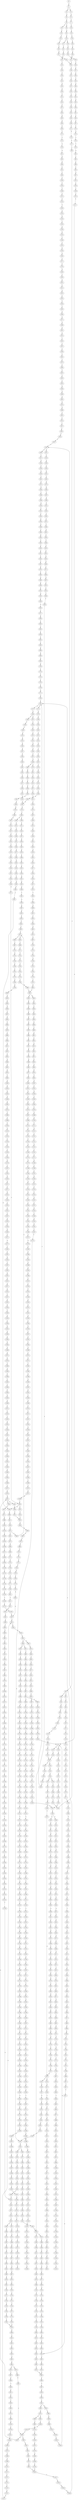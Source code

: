 strict digraph  {
	S0 -> S1 [ label = T ];
	S1 -> S2 [ label = G ];
	S1 -> S3 [ label = A ];
	S2 -> S4 [ label = A ];
	S3 -> S5 [ label = A ];
	S4 -> S6 [ label = A ];
	S5 -> S7 [ label = A ];
	S6 -> S8 [ label = G ];
	S6 -> S9 [ label = C ];
	S7 -> S10 [ label = C ];
	S8 -> S11 [ label = A ];
	S9 -> S12 [ label = C ];
	S10 -> S13 [ label = C ];
	S11 -> S14 [ label = G ];
	S12 -> S15 [ label = T ];
	S13 -> S16 [ label = T ];
	S14 -> S17 [ label = T ];
	S14 -> S18 [ label = G ];
	S15 -> S19 [ label = C ];
	S16 -> S20 [ label = C ];
	S17 -> S21 [ label = C ];
	S18 -> S22 [ label = C ];
	S19 -> S23 [ label = C ];
	S20 -> S24 [ label = C ];
	S21 -> S25 [ label = T ];
	S22 -> S26 [ label = A ];
	S23 -> S27 [ label = A ];
	S24 -> S28 [ label = A ];
	S25 -> S29 [ label = C ];
	S26 -> S30 [ label = G ];
	S27 -> S31 [ label = G ];
	S28 -> S32 [ label = G ];
	S29 -> S33 [ label = T ];
	S30 -> S34 [ label = T ];
	S31 -> S35 [ label = T ];
	S32 -> S35 [ label = T ];
	S33 -> S36 [ label = C ];
	S34 -> S37 [ label = C ];
	S35 -> S38 [ label = C ];
	S36 -> S39 [ label = T ];
	S37 -> S40 [ label = C ];
	S38 -> S41 [ label = G ];
	S39 -> S42 [ label = C ];
	S40 -> S43 [ label = T ];
	S41 -> S44 [ label = T ];
	S42 -> S45 [ label = G ];
	S43 -> S46 [ label = G ];
	S44 -> S47 [ label = G ];
	S45 -> S48 [ label = G ];
	S46 -> S49 [ label = C ];
	S47 -> S50 [ label = C ];
	S48 -> S51 [ label = T ];
	S49 -> S52 [ label = G ];
	S50 -> S53 [ label = C ];
	S51 -> S54 [ label = C ];
	S52 -> S55 [ label = G ];
	S53 -> S56 [ label = A ];
	S54 -> S57 [ label = T ];
	S55 -> S58 [ label = C ];
	S56 -> S59 [ label = C ];
	S57 -> S60 [ label = C ];
	S58 -> S61 [ label = C ];
	S59 -> S62 [ label = G ];
	S60 -> S63 [ label = G ];
	S61 -> S64 [ label = T ];
	S62 -> S65 [ label = A ];
	S63 -> S66 [ label = G ];
	S64 -> S67 [ label = G ];
	S65 -> S68 [ label = G ];
	S66 -> S69 [ label = T ];
	S67 -> S70 [ label = T ];
	S68 -> S71 [ label = T ];
	S69 -> S72 [ label = T ];
	S70 -> S73 [ label = G ];
	S71 -> S74 [ label = G ];
	S72 -> S75 [ label = C ];
	S73 -> S76 [ label = C ];
	S74 -> S77 [ label = T ];
	S75 -> S78 [ label = A ];
	S76 -> S79 [ label = T ];
	S77 -> S80 [ label = C ];
	S78 -> S81 [ label = A ];
	S79 -> S82 [ label = A ];
	S80 -> S83 [ label = T ];
	S81 -> S84 [ label = G ];
	S82 -> S85 [ label = C ];
	S83 -> S86 [ label = T ];
	S83 -> S87 [ label = C ];
	S84 -> S88 [ label = A ];
	S85 -> S89 [ label = C ];
	S86 -> S90 [ label = C ];
	S87 -> S91 [ label = C ];
	S88 -> S92 [ label = C ];
	S89 -> S93 [ label = T ];
	S90 -> S94 [ label = G ];
	S91 -> S95 [ label = G ];
	S92 -> S96 [ label = C ];
	S93 -> S97 [ label = G ];
	S94 -> S98 [ label = G ];
	S95 -> S99 [ label = T ];
	S96 -> S100 [ label = T ];
	S97 -> S101 [ label = T ];
	S98 -> S102 [ label = T ];
	S99 -> S103 [ label = T ];
	S100 -> S104 [ label = T ];
	S101 -> S105 [ label = C ];
	S102 -> S106 [ label = C ];
	S103 -> S107 [ label = C ];
	S104 -> S108 [ label = T ];
	S105 -> S109 [ label = C ];
	S106 -> S110 [ label = C ];
	S107 -> S111 [ label = C ];
	S108 -> S112 [ label = T ];
	S109 -> S113 [ label = T ];
	S110 -> S114 [ label = T ];
	S111 -> S115 [ label = T ];
	S112 -> S116 [ label = T ];
	S113 -> S117 [ label = T ];
	S114 -> S118 [ label = T ];
	S115 -> S119 [ label = T ];
	S116 -> S120 [ label = G ];
	S117 -> S121 [ label = G ];
	S118 -> S122 [ label = G ];
	S119 -> S123 [ label = A ];
	S120 -> S124 [ label = A ];
	S121 -> S125 [ label = A ];
	S121 -> S126 [ label = T ];
	S122 -> S127 [ label = A ];
	S123 -> S128 [ label = A ];
	S124 -> S129 [ label = A ];
	S125 -> S130 [ label = A ];
	S126 -> S131 [ label = A ];
	S127 -> S132 [ label = A ];
	S128 -> S133 [ label = A ];
	S129 -> S134 [ label = C ];
	S130 -> S135 [ label = C ];
	S131 -> S136 [ label = G ];
	S132 -> S135 [ label = C ];
	S133 -> S137 [ label = C ];
	S134 -> S138 [ label = A ];
	S135 -> S139 [ label = T ];
	S135 -> S140 [ label = A ];
	S136 -> S141 [ label = G ];
	S137 -> S142 [ label = A ];
	S138 -> S143 [ label = G ];
	S139 -> S144 [ label = T ];
	S140 -> S145 [ label = G ];
	S141 -> S146 [ label = A ];
	S142 -> S147 [ label = G ];
	S143 -> S148 [ label = T ];
	S144 -> S149 [ label = C ];
	S145 -> S150 [ label = G ];
	S146 -> S151 [ label = G ];
	S147 -> S152 [ label = G ];
	S148 -> S153 [ label = T ];
	S149 -> S154 [ label = A ];
	S150 -> S155 [ label = G ];
	S150 -> S156 [ label = T ];
	S151 -> S157 [ label = A ];
	S152 -> S158 [ label = T ];
	S153 -> S159 [ label = G ];
	S154 -> S160 [ label = A ];
	S155 -> S161 [ label = T ];
	S156 -> S162 [ label = C ];
	S157 -> S163 [ label = G ];
	S158 -> S164 [ label = C ];
	S159 -> S165 [ label = A ];
	S160 -> S166 [ label = C ];
	S161 -> S167 [ label = C ];
	S162 -> S168 [ label = C ];
	S163 -> S169 [ label = G ];
	S164 -> S170 [ label = T ];
	S165 -> S171 [ label = C ];
	S166 -> S172 [ label = C ];
	S166 -> S173 [ label = T ];
	S167 -> S174 [ label = C ];
	S168 -> S175 [ label = C ];
	S169 -> S176 [ label = T ];
	S170 -> S177 [ label = C ];
	S171 -> S178 [ label = T ];
	S172 -> S179 [ label = G ];
	S173 -> S180 [ label = G ];
	S174 -> S181 [ label = G ];
	S175 -> S182 [ label = T ];
	S176 -> S183 [ label = C ];
	S177 -> S184 [ label = T ];
	S178 -> S185 [ label = G ];
	S179 -> S186 [ label = G ];
	S180 -> S187 [ label = G ];
	S180 -> S188 [ label = C ];
	S181 -> S189 [ label = C ];
	S182 -> S190 [ label = T ];
	S183 -> S191 [ label = C ];
	S184 -> S192 [ label = C ];
	S185 -> S193 [ label = T ];
	S186 -> S194 [ label = C ];
	S187 -> S195 [ label = C ];
	S188 -> S196 [ label = C ];
	S189 -> S197 [ label = C ];
	S190 -> S198 [ label = C ];
	S191 -> S199 [ label = C ];
	S192 -> S200 [ label = C ];
	S193 -> S201 [ label = A ];
	S194 -> S202 [ label = C ];
	S195 -> S203 [ label = C ];
	S196 -> S204 [ label = C ];
	S197 -> S205 [ label = G ];
	S198 -> S206 [ label = T ];
	S198 -> S207 [ label = G ];
	S199 -> S208 [ label = A ];
	S199 -> S209 [ label = G ];
	S200 -> S210 [ label = G ];
	S201 -> S211 [ label = C ];
	S202 -> S212 [ label = C ];
	S203 -> S213 [ label = C ];
	S204 -> S214 [ label = T ];
	S205 -> S215 [ label = C ];
	S205 -> S216 [ label = G ];
	S206 -> S217 [ label = C ];
	S207 -> S218 [ label = C ];
	S208 -> S219 [ label = G ];
	S209 -> S220 [ label = G ];
	S210 -> S221 [ label = T ];
	S211 -> S222 [ label = A ];
	S212 -> S223 [ label = A ];
	S213 -> S224 [ label = A ];
	S214 -> S225 [ label = A ];
	S215 -> S226 [ label = A ];
	S216 -> S227 [ label = A ];
	S217 -> S228 [ label = G ];
	S218 -> S229 [ label = A ];
	S219 -> S230 [ label = A ];
	S220 -> S231 [ label = A ];
	S221 -> S232 [ label = A ];
	S222 -> S233 [ label = C ];
	S223 -> S234 [ label = G ];
	S224 -> S235 [ label = G ];
	S225 -> S236 [ label = G ];
	S226 -> S237 [ label = C ];
	S227 -> S238 [ label = A ];
	S228 -> S239 [ label = T ];
	S229 -> S240 [ label = C ];
	S230 -> S241 [ label = G ];
	S231 -> S242 [ label = G ];
	S232 -> S243 [ label = C ];
	S233 -> S244 [ label = T ];
	S234 -> S245 [ label = T ];
	S235 -> S246 [ label = G ];
	S236 -> S247 [ label = G ];
	S237 -> S248 [ label = G ];
	S238 -> S249 [ label = C ];
	S239 -> S250 [ label = A ];
	S240 -> S251 [ label = G ];
	S241 -> S252 [ label = C ];
	S242 -> S253 [ label = G ];
	S243 -> S254 [ label = A ];
	S244 -> S255 [ label = T ];
	S245 -> S256 [ label = T ];
	S246 -> S257 [ label = T ];
	S247 -> S258 [ label = T ];
	S248 -> S259 [ label = C ];
	S249 -> S260 [ label = T ];
	S250 -> S261 [ label = C ];
	S251 -> S262 [ label = T ];
	S252 -> S263 [ label = C ];
	S253 -> S264 [ label = C ];
	S254 -> S265 [ label = T ];
	S255 -> S266 [ label = G ];
	S256 -> S267 [ label = G ];
	S257 -> S268 [ label = G ];
	S258 -> S269 [ label = G ];
	S259 -> S270 [ label = G ];
	S260 -> S271 [ label = G ];
	S261 -> S272 [ label = G ];
	S262 -> S273 [ label = G ];
	S263 -> S274 [ label = A ];
	S264 -> S275 [ label = G ];
	S265 -> S276 [ label = G ];
	S266 -> S277 [ label = G ];
	S267 -> S278 [ label = T ];
	S268 -> S279 [ label = C ];
	S268 -> S280 [ label = G ];
	S269 -> S281 [ label = T ];
	S270 -> S282 [ label = C ];
	S271 -> S283 [ label = C ];
	S272 -> S284 [ label = G ];
	S273 -> S285 [ label = G ];
	S274 -> S286 [ label = C ];
	S275 -> S287 [ label = T ];
	S276 -> S288 [ label = G ];
	S277 -> S289 [ label = A ];
	S278 -> S290 [ label = G ];
	S279 -> S291 [ label = G ];
	S280 -> S292 [ label = G ];
	S281 -> S293 [ label = G ];
	S282 -> S294 [ label = A ];
	S283 -> S295 [ label = A ];
	S284 -> S296 [ label = C ];
	S285 -> S297 [ label = C ];
	S286 -> S298 [ label = G ];
	S287 -> S299 [ label = G ];
	S288 -> S300 [ label = C ];
	S289 -> S301 [ label = G ];
	S290 -> S302 [ label = C ];
	S291 -> S303 [ label = C ];
	S292 -> S304 [ label = C ];
	S293 -> S305 [ label = C ];
	S294 -> S306 [ label = G ];
	S295 -> S307 [ label = A ];
	S296 -> S308 [ label = T ];
	S297 -> S309 [ label = G ];
	S298 -> S310 [ label = G ];
	S299 -> S311 [ label = G ];
	S300 -> S312 [ label = G ];
	S301 -> S313 [ label = A ];
	S302 -> S314 [ label = G ];
	S303 -> S315 [ label = G ];
	S304 -> S316 [ label = T ];
	S305 -> S317 [ label = G ];
	S306 -> S318 [ label = C ];
	S307 -> S319 [ label = C ];
	S308 -> S320 [ label = A ];
	S309 -> S321 [ label = T ];
	S310 -> S322 [ label = T ];
	S311 -> S323 [ label = T ];
	S312 -> S324 [ label = C ];
	S313 -> S325 [ label = C ];
	S314 -> S326 [ label = T ];
	S315 -> S327 [ label = T ];
	S316 -> S328 [ label = T ];
	S317 -> S329 [ label = T ];
	S318 -> S330 [ label = C ];
	S319 -> S331 [ label = C ];
	S320 -> S332 [ label = C ];
	S321 -> S333 [ label = C ];
	S322 -> S334 [ label = T ];
	S323 -> S335 [ label = A ];
	S324 -> S336 [ label = C ];
	S325 -> S337 [ label = C ];
	S326 -> S338 [ label = C ];
	S327 -> S339 [ label = C ];
	S328 -> S340 [ label = C ];
	S329 -> S341 [ label = C ];
	S330 -> S342 [ label = G ];
	S331 -> S343 [ label = A ];
	S332 -> S344 [ label = T ];
	S333 -> S345 [ label = C ];
	S334 -> S346 [ label = A ];
	S335 -> S347 [ label = T ];
	S336 -> S348 [ label = C ];
	S337 -> S349 [ label = C ];
	S338 -> S350 [ label = G ];
	S339 -> S351 [ label = G ];
	S340 -> S352 [ label = G ];
	S341 -> S353 [ label = G ];
	S342 -> S354 [ label = G ];
	S343 -> S355 [ label = G ];
	S344 -> S356 [ label = G ];
	S345 -> S357 [ label = C ];
	S346 -> S358 [ label = C ];
	S347 -> S359 [ label = G ];
	S348 -> S360 [ label = C ];
	S349 -> S361 [ label = C ];
	S350 -> S362 [ label = A ];
	S351 -> S363 [ label = T ];
	S352 -> S364 [ label = A ];
	S353 -> S362 [ label = A ];
	S354 -> S365 [ label = C ];
	S354 -> S366 [ label = T ];
	S355 -> S367 [ label = A ];
	S356 -> S368 [ label = G ];
	S357 -> S369 [ label = C ];
	S358 -> S370 [ label = T ];
	S359 -> S371 [ label = A ];
	S360 -> S372 [ label = C ];
	S361 -> S373 [ label = C ];
	S362 -> S374 [ label = A ];
	S363 -> S375 [ label = G ];
	S364 -> S376 [ label = A ];
	S365 -> S377 [ label = A ];
	S366 -> S378 [ label = G ];
	S367 -> S379 [ label = A ];
	S368 -> S380 [ label = T ];
	S369 -> S381 [ label = A ];
	S370 -> S382 [ label = G ];
	S371 -> S383 [ label = G ];
	S372 -> S384 [ label = A ];
	S373 -> S385 [ label = C ];
	S374 -> S386 [ label = C ];
	S375 -> S387 [ label = C ];
	S376 -> S388 [ label = C ];
	S377 -> S389 [ label = C ];
	S378 -> S390 [ label = G ];
	S379 -> S391 [ label = C ];
	S380 -> S392 [ label = G ];
	S381 -> S393 [ label = C ];
	S382 -> S394 [ label = C ];
	S383 -> S395 [ label = C ];
	S384 -> S396 [ label = C ];
	S385 -> S397 [ label = T ];
	S386 -> S398 [ label = C ];
	S386 -> S399 [ label = A ];
	S387 -> S400 [ label = A ];
	S388 -> S401 [ label = A ];
	S389 -> S402 [ label = T ];
	S390 -> S403 [ label = A ];
	S391 -> S404 [ label = A ];
	S392 -> S405 [ label = C ];
	S393 -> S406 [ label = T ];
	S394 -> S407 [ label = A ];
	S395 -> S408 [ label = G ];
	S396 -> S409 [ label = T ];
	S397 -> S410 [ label = T ];
	S398 -> S411 [ label = T ];
	S399 -> S412 [ label = C ];
	S400 -> S413 [ label = T ];
	S401 -> S414 [ label = C ];
	S402 -> S415 [ label = T ];
	S403 -> S416 [ label = A ];
	S404 -> S417 [ label = G ];
	S405 -> S418 [ label = T ];
	S406 -> S419 [ label = T ];
	S407 -> S420 [ label = G ];
	S408 -> S421 [ label = G ];
	S409 -> S422 [ label = T ];
	S410 -> S423 [ label = C ];
	S411 -> S424 [ label = T ];
	S412 -> S425 [ label = C ];
	S413 -> S426 [ label = C ];
	S414 -> S427 [ label = G ];
	S415 -> S428 [ label = C ];
	S416 -> S429 [ label = G ];
	S417 -> S430 [ label = C ];
	S418 -> S431 [ label = A ];
	S419 -> S432 [ label = G ];
	S420 -> S433 [ label = A ];
	S421 -> S434 [ label = T ];
	S422 -> S435 [ label = T ];
	S423 -> S436 [ label = A ];
	S424 -> S437 [ label = C ];
	S425 -> S438 [ label = C ];
	S426 -> S439 [ label = C ];
	S427 -> S440 [ label = C ];
	S428 -> S441 [ label = A ];
	S429 -> S442 [ label = A ];
	S430 -> S443 [ label = C ];
	S431 -> S444 [ label = C ];
	S432 -> S445 [ label = A ];
	S433 -> S446 [ label = C ];
	S434 -> S447 [ label = C ];
	S435 -> S448 [ label = A ];
	S436 -> S449 [ label = G ];
	S437 -> S450 [ label = G ];
	S438 -> S451 [ label = G ];
	S439 -> S452 [ label = G ];
	S440 -> S453 [ label = G ];
	S441 -> S454 [ label = G ];
	S442 -> S455 [ label = A ];
	S443 -> S456 [ label = G ];
	S444 -> S457 [ label = T ];
	S445 -> S458 [ label = G ];
	S446 -> S459 [ label = G ];
	S447 -> S460 [ label = G ];
	S448 -> S461 [ label = G ];
	S449 -> S462 [ label = A ];
	S450 -> S463 [ label = T ];
	S451 -> S464 [ label = T ];
	S452 -> S465 [ label = C ];
	S453 -> S466 [ label = C ];
	S454 -> S467 [ label = C ];
	S455 -> S468 [ label = C ];
	S456 -> S469 [ label = T ];
	S457 -> S470 [ label = G ];
	S458 -> S471 [ label = C ];
	S459 -> S472 [ label = G ];
	S460 -> S473 [ label = C ];
	S461 -> S474 [ label = C ];
	S462 -> S475 [ label = G ];
	S463 -> S476 [ label = A ];
	S464 -> S477 [ label = A ];
	S465 -> S478 [ label = A ];
	S466 -> S479 [ label = A ];
	S467 -> S480 [ label = C ];
	S468 -> S481 [ label = G ];
	S469 -> S482 [ label = C ];
	S470 -> S483 [ label = T ];
	S471 -> S484 [ label = C ];
	S472 -> S485 [ label = A ];
	S473 -> S486 [ label = A ];
	S474 -> S487 [ label = C ];
	S475 -> S488 [ label = G ];
	S476 -> S489 [ label = C ];
	S477 -> S490 [ label = C ];
	S478 -> S491 [ label = C ];
	S479 -> S492 [ label = C ];
	S480 -> S493 [ label = G ];
	S481 -> S494 [ label = G ];
	S482 -> S495 [ label = C ];
	S483 -> S496 [ label = A ];
	S484 -> S497 [ label = G ];
	S485 -> S498 [ label = C ];
	S486 -> S499 [ label = C ];
	S487 -> S500 [ label = G ];
	S488 -> S501 [ label = T ];
	S489 -> S502 [ label = T ];
	S490 -> S503 [ label = G ];
	S491 -> S504 [ label = G ];
	S492 -> S505 [ label = G ];
	S493 -> S506 [ label = C ];
	S494 -> S507 [ label = C ];
	S495 -> S508 [ label = T ];
	S496 -> S509 [ label = A ];
	S497 -> S510 [ label = C ];
	S498 -> S511 [ label = A ];
	S499 -> S512 [ label = G ];
	S500 -> S513 [ label = T ];
	S501 -> S514 [ label = C ];
	S502 -> S515 [ label = T ];
	S503 -> S516 [ label = T ];
	S504 -> S517 [ label = T ];
	S505 -> S518 [ label = T ];
	S506 -> S519 [ label = C ];
	S507 -> S520 [ label = A ];
	S508 -> S521 [ label = C ];
	S509 -> S522 [ label = C ];
	S510 -> S523 [ label = C ];
	S511 -> S524 [ label = C ];
	S512 -> S525 [ label = C ];
	S513 -> S526 [ label = C ];
	S514 -> S527 [ label = C ];
	S515 -> S528 [ label = C ];
	S516 -> S529 [ label = C ];
	S517 -> S530 [ label = C ];
	S518 -> S531 [ label = C ];
	S519 -> S532 [ label = C ];
	S520 -> S533 [ label = C ];
	S521 -> S534 [ label = T ];
	S522 -> S535 [ label = A ];
	S523 -> S536 [ label = C ];
	S524 -> S537 [ label = A ];
	S525 -> S538 [ label = G ];
	S526 -> S539 [ label = C ];
	S527 -> S540 [ label = C ];
	S528 -> S541 [ label = A ];
	S529 -> S542 [ label = C ];
	S530 -> S543 [ label = G ];
	S531 -> S544 [ label = C ];
	S532 -> S545 [ label = C ];
	S533 -> S546 [ label = C ];
	S533 -> S547 [ label = T ];
	S534 -> S548 [ label = G ];
	S535 -> S549 [ label = C ];
	S536 -> S550 [ label = C ];
	S537 -> S551 [ label = C ];
	S538 -> S552 [ label = C ];
	S539 -> S553 [ label = C ];
	S540 -> S554 [ label = T ];
	S541 -> S555 [ label = A ];
	S542 -> S556 [ label = A ];
	S543 -> S557 [ label = A ];
	S544 -> S558 [ label = A ];
	S545 -> S559 [ label = T ];
	S546 -> S560 [ label = G ];
	S547 -> S561 [ label = G ];
	S548 -> S562 [ label = T ];
	S549 -> S563 [ label = A ];
	S550 -> S559 [ label = T ];
	S551 -> S564 [ label = C ];
	S552 -> S565 [ label = G ];
	S553 -> S566 [ label = A ];
	S554 -> S567 [ label = T ];
	S555 -> S568 [ label = G ];
	S556 -> S569 [ label = G ];
	S557 -> S570 [ label = G ];
	S558 -> S571 [ label = G ];
	S559 -> S572 [ label = T ];
	S559 -> S573 [ label = C ];
	S560 -> S574 [ label = G ];
	S561 -> S575 [ label = G ];
	S562 -> S576 [ label = C ];
	S563 -> S577 [ label = C ];
	S564 -> S578 [ label = T ];
	S565 -> S579 [ label = G ];
	S566 -> S580 [ label = C ];
	S567 -> S198 [ label = C ];
	S568 -> S581 [ label = C ];
	S569 -> S582 [ label = C ];
	S570 -> S583 [ label = C ];
	S571 -> S584 [ label = C ];
	S572 -> S585 [ label = C ];
	S573 -> S586 [ label = C ];
	S574 -> S587 [ label = G ];
	S575 -> S588 [ label = G ];
	S576 -> S589 [ label = G ];
	S577 -> S590 [ label = G ];
	S578 -> S591 [ label = C ];
	S579 -> S592 [ label = C ];
	S580 -> S593 [ label = C ];
	S581 -> S594 [ label = G ];
	S582 -> S595 [ label = G ];
	S583 -> S596 [ label = G ];
	S584 -> S597 [ label = T ];
	S584 -> S595 [ label = G ];
	S585 -> S598 [ label = A ];
	S586 -> S599 [ label = A ];
	S587 -> S600 [ label = A ];
	S588 -> S601 [ label = A ];
	S589 -> S602 [ label = T ];
	S590 -> S603 [ label = C ];
	S591 -> S604 [ label = T ];
	S592 -> S605 [ label = T ];
	S593 -> S606 [ label = A ];
	S594 -> S607 [ label = A ];
	S595 -> S608 [ label = A ];
	S596 -> S609 [ label = A ];
	S597 -> S610 [ label = T ];
	S598 -> S611 [ label = C ];
	S599 -> S612 [ label = C ];
	S600 -> S613 [ label = A ];
	S601 -> S614 [ label = A ];
	S602 -> S615 [ label = G ];
	S603 -> S616 [ label = T ];
	S604 -> S617 [ label = A ];
	S605 -> S618 [ label = G ];
	S606 -> S619 [ label = C ];
	S607 -> S620 [ label = G ];
	S608 -> S621 [ label = G ];
	S609 -> S622 [ label = G ];
	S610 -> S623 [ label = C ];
	S611 -> S624 [ label = G ];
	S612 -> S625 [ label = C ];
	S613 -> S626 [ label = T ];
	S614 -> S627 [ label = C ];
	S615 -> S628 [ label = G ];
	S616 -> S629 [ label = C ];
	S617 -> S630 [ label = G ];
	S618 -> S631 [ label = G ];
	S619 -> S632 [ label = C ];
	S620 -> S633 [ label = T ];
	S621 -> S634 [ label = T ];
	S622 -> S635 [ label = T ];
	S623 -> S636 [ label = A ];
	S624 -> S637 [ label = C ];
	S625 -> S638 [ label = C ];
	S626 -> S639 [ label = T ];
	S627 -> S640 [ label = T ];
	S628 -> S641 [ label = T ];
	S629 -> S642 [ label = C ];
	S630 -> S643 [ label = A ];
	S631 -> S644 [ label = A ];
	S632 -> S645 [ label = G ];
	S633 -> S646 [ label = C ];
	S634 -> S647 [ label = C ];
	S635 -> S648 [ label = C ];
	S636 -> S649 [ label = C ];
	S637 -> S650 [ label = T ];
	S638 -> S651 [ label = G ];
	S639 -> S652 [ label = G ];
	S640 -> S653 [ label = G ];
	S641 -> S654 [ label = A ];
	S642 -> S655 [ label = T ];
	S643 -> S656 [ label = A ];
	S644 -> S657 [ label = A ];
	S645 -> S658 [ label = A ];
	S646 -> S659 [ label = C ];
	S647 -> S660 [ label = C ];
	S647 -> S661 [ label = T ];
	S648 -> S662 [ label = G ];
	S649 -> S663 [ label = G ];
	S650 -> S664 [ label = C ];
	S651 -> S665 [ label = C ];
	S652 -> S666 [ label = A ];
	S653 -> S667 [ label = G ];
	S655 -> S668 [ label = A ];
	S656 -> S669 [ label = C ];
	S657 -> S670 [ label = T ];
	S658 -> S671 [ label = T ];
	S659 -> S672 [ label = C ];
	S660 -> S672 [ label = C ];
	S661 -> S673 [ label = C ];
	S662 -> S674 [ label = A ];
	S663 -> S675 [ label = C ];
	S664 -> S676 [ label = C ];
	S665 -> S677 [ label = C ];
	S666 -> S678 [ label = A ];
	S667 -> S679 [ label = A ];
	S668 -> S680 [ label = G ];
	S669 -> S681 [ label = G ];
	S670 -> S682 [ label = G ];
	S671 -> S683 [ label = C ];
	S672 -> S684 [ label = T ];
	S672 -> S685 [ label = G ];
	S673 -> S686 [ label = G ];
	S674 -> S687 [ label = A ];
	S675 -> S688 [ label = C ];
	S676 -> S689 [ label = G ];
	S677 -> S690 [ label = G ];
	S678 -> S691 [ label = C ];
	S679 -> S692 [ label = C ];
	S680 -> S693 [ label = A ];
	S681 -> S694 [ label = A ];
	S682 -> S695 [ label = G ];
	S683 -> S696 [ label = G ];
	S684 -> S697 [ label = C ];
	S685 -> S698 [ label = C ];
	S686 -> S699 [ label = T ];
	S687 -> S700 [ label = C ];
	S688 -> S701 [ label = C ];
	S689 -> S702 [ label = G ];
	S690 -> S703 [ label = G ];
	S691 -> S704 [ label = C ];
	S692 -> S705 [ label = C ];
	S693 -> S706 [ label = A ];
	S694 -> S707 [ label = G ];
	S695 -> S708 [ label = G ];
	S696 -> S709 [ label = G ];
	S697 -> S710 [ label = C ];
	S698 -> S711 [ label = C ];
	S699 -> S712 [ label = C ];
	S700 -> S713 [ label = C ];
	S701 -> S714 [ label = T ];
	S702 -> S715 [ label = T ];
	S703 -> S716 [ label = T ];
	S704 -> S717 [ label = C ];
	S705 -> S718 [ label = C ];
	S706 -> S719 [ label = C ];
	S707 -> S720 [ label = G ];
	S708 -> S721 [ label = G ];
	S709 -> S722 [ label = T ];
	S710 -> S723 [ label = G ];
	S711 -> S724 [ label = T ];
	S712 -> S725 [ label = T ];
	S713 -> S726 [ label = T ];
	S714 -> S727 [ label = T ];
	S715 -> S728 [ label = T ];
	S716 -> S729 [ label = C ];
	S717 -> S730 [ label = G ];
	S718 -> S731 [ label = G ];
	S719 -> S732 [ label = T ];
	S720 -> S733 [ label = T ];
	S721 -> S734 [ label = T ];
	S722 -> S735 [ label = T ];
	S723 -> S736 [ label = G ];
	S724 -> S737 [ label = G ];
	S725 -> S738 [ label = G ];
	S726 -> S739 [ label = G ];
	S727 -> S740 [ label = C ];
	S728 -> S741 [ label = G ];
	S729 -> S742 [ label = C ];
	S730 -> S743 [ label = T ];
	S731 -> S744 [ label = T ];
	S732 -> S745 [ label = T ];
	S733 -> S746 [ label = G ];
	S734 -> S747 [ label = C ];
	S735 -> S748 [ label = C ];
	S736 -> S749 [ label = T ];
	S737 -> S750 [ label = T ];
	S738 -> S751 [ label = T ];
	S739 -> S752 [ label = T ];
	S740 -> S753 [ label = A ];
	S741 -> S754 [ label = C ];
	S742 -> S755 [ label = C ];
	S743 -> S756 [ label = C ];
	S744 -> S757 [ label = C ];
	S745 -> S758 [ label = C ];
	S746 -> S759 [ label = T ];
	S747 -> S760 [ label = C ];
	S748 -> S761 [ label = C ];
	S749 -> S762 [ label = C ];
	S750 -> S763 [ label = C ];
	S751 -> S764 [ label = T ];
	S752 -> S765 [ label = C ];
	S753 -> S766 [ label = T ];
	S754 -> S767 [ label = A ];
	S755 -> S768 [ label = A ];
	S756 -> S769 [ label = T ];
	S757 -> S770 [ label = T ];
	S758 -> S771 [ label = A ];
	S759 -> S772 [ label = C ];
	S760 -> S773 [ label = G ];
	S761 -> S774 [ label = A ];
	S762 -> S775 [ label = T ];
	S763 -> S776 [ label = G ];
	S764 -> S777 [ label = C ];
	S765 -> S778 [ label = G ];
	S766 -> S779 [ label = C ];
	S767 -> S780 [ label = C ];
	S768 -> S781 [ label = G ];
	S769 -> S782 [ label = C ];
	S770 -> S783 [ label = C ];
	S771 -> S784 [ label = A ];
	S772 -> S785 [ label = C ];
	S773 -> S786 [ label = C ];
	S774 -> S787 [ label = G ];
	S775 -> S788 [ label = G ];
	S776 -> S789 [ label = C ];
	S777 -> S790 [ label = C ];
	S778 -> S791 [ label = C ];
	S779 -> S792 [ label = C ];
	S780 -> S793 [ label = T ];
	S781 -> S794 [ label = T ];
	S782 -> S795 [ label = G ];
	S783 -> S795 [ label = G ];
	S784 -> S166 [ label = C ];
	S785 -> S796 [ label = C ];
	S786 -> S797 [ label = C ];
	S787 -> S798 [ label = T ];
	S788 -> S799 [ label = G ];
	S789 -> S800 [ label = G ];
	S790 -> S801 [ label = G ];
	S791 -> S802 [ label = G ];
	S792 -> S803 [ label = A ];
	S793 -> S804 [ label = G ];
	S794 -> S805 [ label = G ];
	S795 -> S806 [ label = G ];
	S796 -> S807 [ label = T ];
	S797 -> S205 [ label = G ];
	S798 -> S808 [ label = G ];
	S799 -> S809 [ label = A ];
	S800 -> S810 [ label = C ];
	S801 -> S811 [ label = T ];
	S802 -> S810 [ label = C ];
	S803 -> S812 [ label = G ];
	S804 -> S813 [ label = G ];
	S805 -> S814 [ label = G ];
	S806 -> S815 [ label = C ];
	S807 -> S816 [ label = G ];
	S808 -> S817 [ label = G ];
	S809 -> S818 [ label = G ];
	S810 -> S819 [ label = G ];
	S810 -> S820 [ label = A ];
	S811 -> S821 [ label = G ];
	S812 -> S822 [ label = A ];
	S813 -> S823 [ label = T ];
	S814 -> S824 [ label = T ];
	S815 -> S825 [ label = A ];
	S816 -> S826 [ label = T ];
	S817 -> S827 [ label = T ];
	S818 -> S828 [ label = G ];
	S819 -> S829 [ label = A ];
	S820 -> S830 [ label = A ];
	S821 -> S831 [ label = G ];
	S822 -> S832 [ label = A ];
	S823 -> S833 [ label = C ];
	S824 -> S834 [ label = C ];
	S825 -> S835 [ label = C ];
	S826 -> S836 [ label = C ];
	S827 -> S837 [ label = C ];
	S828 -> S838 [ label = G ];
	S829 -> S839 [ label = G ];
	S830 -> S840 [ label = C ];
	S831 -> S841 [ label = C ];
	S832 -> S842 [ label = C ];
	S833 -> S843 [ label = G ];
	S834 -> S844 [ label = G ];
	S835 -> S845 [ label = C ];
	S836 -> S846 [ label = C ];
	S837 -> S844 [ label = G ];
	S838 -> S847 [ label = T ];
	S839 -> S848 [ label = C ];
	S840 -> S849 [ label = C ];
	S841 -> S850 [ label = C ];
	S842 -> S851 [ label = C ];
	S843 -> S852 [ label = T ];
	S844 -> S853 [ label = T ];
	S845 -> S854 [ label = G ];
	S846 -> S855 [ label = T ];
	S847 -> S856 [ label = G ];
	S848 -> S857 [ label = A ];
	S849 -> S858 [ label = C ];
	S850 -> S859 [ label = C ];
	S851 -> S860 [ label = A ];
	S851 -> S861 [ label = G ];
	S852 -> S862 [ label = C ];
	S853 -> S863 [ label = C ];
	S854 -> S864 [ label = A ];
	S855 -> S865 [ label = A ];
	S856 -> S866 [ label = T ];
	S857 -> S867 [ label = G ];
	S858 -> S868 [ label = G ];
	S859 -> S869 [ label = G ];
	S860 -> S870 [ label = G ];
	S860 -> S871 [ label = C ];
	S861 -> S872 [ label = G ];
	S862 -> S873 [ label = C ];
	S863 -> S874 [ label = C ];
	S864 -> S875 [ label = G ];
	S864 -> S876 [ label = A ];
	S865 -> S877 [ label = C ];
	S866 -> S878 [ label = T ];
	S867 -> S879 [ label = T ];
	S868 -> S880 [ label = T ];
	S869 -> S881 [ label = T ];
	S870 -> S882 [ label = A ];
	S871 -> S883 [ label = C ];
	S872 -> S884 [ label = A ];
	S873 -> S885 [ label = G ];
	S874 -> S885 [ label = G ];
	S875 -> S886 [ label = T ];
	S876 -> S887 [ label = T ];
	S877 -> S888 [ label = T ];
	S878 -> S889 [ label = C ];
	S879 -> S890 [ label = G ];
	S880 -> S891 [ label = A ];
	S881 -> S892 [ label = C ];
	S882 -> S893 [ label = C ];
	S883 -> S894 [ label = A ];
	S884 -> S895 [ label = C ];
	S885 -> S896 [ label = T ];
	S886 -> S897 [ label = C ];
	S887 -> S898 [ label = G ];
	S888 -> S899 [ label = A ];
	S889 -> S900 [ label = C ];
	S890 -> S901 [ label = C ];
	S891 -> S902 [ label = C ];
	S892 -> S903 [ label = C ];
	S893 -> S904 [ label = T ];
	S894 -> S905 [ label = C ];
	S895 -> S906 [ label = G ];
	S896 -> S907 [ label = C ];
	S897 -> S908 [ label = C ];
	S898 -> S909 [ label = T ];
	S899 -> S910 [ label = C ];
	S900 -> S911 [ label = A ];
	S901 -> S912 [ label = A ];
	S902 -> S913 [ label = A ];
	S903 -> S914 [ label = A ];
	S904 -> S915 [ label = C ];
	S905 -> S916 [ label = C ];
	S906 -> S917 [ label = C ];
	S907 -> S918 [ label = A ];
	S908 -> S919 [ label = A ];
	S908 -> S920 [ label = T ];
	S909 -> S921 [ label = A ];
	S910 -> S922 [ label = C ];
	S911 -> S923 [ label = G ];
	S912 -> S924 [ label = A ];
	S913 -> S925 [ label = G ];
	S914 -> S926 [ label = G ];
	S915 -> S927 [ label = C ];
	S916 -> S928 [ label = C ];
	S917 -> S929 [ label = C ];
	S918 -> S930 [ label = C ];
	S919 -> S931 [ label = G ];
	S920 -> S932 [ label = C ];
	S921 -> S933 [ label = G ];
	S922 -> S934 [ label = A ];
	S923 -> S935 [ label = C ];
	S924 -> S936 [ label = C ];
	S925 -> S937 [ label = C ];
	S926 -> S938 [ label = T ];
	S927 -> S939 [ label = C ];
	S928 -> S940 [ label = C ];
	S929 -> S941 [ label = C ];
	S930 -> S942 [ label = C ];
	S931 -> S943 [ label = T ];
	S931 -> S944 [ label = C ];
	S932 -> S945 [ label = G ];
	S933 -> S946 [ label = T ];
	S934 -> S947 [ label = G ];
	S935 -> S948 [ label = A ];
	S936 -> S949 [ label = A ];
	S937 -> S950 [ label = A ];
	S938 -> S951 [ label = A ];
	S939 -> S952 [ label = A ];
	S940 -> S953 [ label = T ];
	S941 -> S954 [ label = A ];
	S942 -> S955 [ label = C ];
	S942 -> S956 [ label = G ];
	S943 -> S957 [ label = A ];
	S944 -> S958 [ label = T ];
	S945 -> S959 [ label = A ];
	S946 -> S960 [ label = T ];
	S947 -> S961 [ label = G ];
	S948 -> S962 [ label = G ];
	S949 -> S963 [ label = G ];
	S950 -> S964 [ label = G ];
	S951 -> S965 [ label = G ];
	S952 -> S966 [ label = T ];
	S953 -> S967 [ label = T ];
	S954 -> S968 [ label = T ];
	S955 -> S969 [ label = T ];
	S956 -> S970 [ label = A ];
	S957 -> S971 [ label = G ];
	S958 -> S972 [ label = T ];
	S959 -> S973 [ label = A ];
	S960 -> S974 [ label = T ];
	S961 -> S975 [ label = A ];
	S962 -> S976 [ label = A ];
	S963 -> S977 [ label = C ];
	S964 -> S978 [ label = G ];
	S965 -> S979 [ label = C ];
	S966 -> S980 [ label = C ];
	S967 -> S981 [ label = C ];
	S968 -> S982 [ label = C ];
	S969 -> S983 [ label = G ];
	S970 -> S984 [ label = A ];
	S970 -> S985 [ label = G ];
	S971 -> S986 [ label = G ];
	S972 -> S623 [ label = C ];
	S973 -> S987 [ label = C ];
	S974 -> S988 [ label = C ];
	S975 -> S989 [ label = G ];
	S976 -> S990 [ label = T ];
	S977 -> S991 [ label = T ];
	S978 -> S992 [ label = T ];
	S979 -> S993 [ label = T ];
	S980 -> S994 [ label = T ];
	S981 -> S995 [ label = C ];
	S981 -> S996 [ label = G ];
	S982 -> S997 [ label = G ];
	S983 -> S998 [ label = T ];
	S984 -> S999 [ label = T ];
	S985 -> S1000 [ label = T ];
	S986 -> S1001 [ label = G ];
	S987 -> S1002 [ label = T ];
	S988 -> S1003 [ label = A ];
	S989 -> S1004 [ label = A ];
	S990 -> S1005 [ label = A ];
	S991 -> S1006 [ label = A ];
	S992 -> S1007 [ label = G ];
	S993 -> S1008 [ label = C ];
	S994 -> S1009 [ label = G ];
	S995 -> S1010 [ label = T ];
	S996 -> S1011 [ label = A ];
	S997 -> S1012 [ label = T ];
	S998 -> S1013 [ label = C ];
	S999 -> S1014 [ label = C ];
	S1000 -> S1015 [ label = C ];
	S1001 -> S1016 [ label = T ];
	S1002 -> S1017 [ label = T ];
	S1003 -> S1018 [ label = C ];
	S1004 -> S1019 [ label = G ];
	S1005 -> S1020 [ label = A ];
	S1006 -> S1021 [ label = C ];
	S1007 -> S1022 [ label = C ];
	S1008 -> S1023 [ label = C ];
	S1009 -> S1024 [ label = C ];
	S1010 -> S1025 [ label = G ];
	S1011 -> S1026 [ label = T ];
	S1012 -> S1027 [ label = C ];
	S1013 -> S1028 [ label = C ];
	S1014 -> S1029 [ label = C ];
	S1015 -> S908 [ label = C ];
	S1016 -> S1030 [ label = C ];
	S1017 -> S1031 [ label = C ];
	S1018 -> S1032 [ label = T ];
	S1019 -> S1033 [ label = T ];
	S1020 -> S1034 [ label = A ];
	S1021 -> S1035 [ label = G ];
	S1022 -> S1036 [ label = A ];
	S1023 -> S1037 [ label = A ];
	S1024 -> S1038 [ label = C ];
	S1025 -> S1039 [ label = T ];
	S1026 -> S1040 [ label = C ];
	S1027 -> S1041 [ label = C ];
	S1028 -> S1042 [ label = T ];
	S1029 -> S1043 [ label = T ];
	S1030 -> S1044 [ label = A ];
	S1031 -> S1045 [ label = A ];
	S1032 -> S1046 [ label = C ];
	S1033 -> S1047 [ label = C ];
	S1034 -> S1048 [ label = A ];
	S1035 -> S1049 [ label = A ];
	S1036 -> S1050 [ label = C ];
	S1037 -> S1051 [ label = C ];
	S1038 -> S1052 [ label = A ];
	S1039 -> S1053 [ label = C ];
	S1040 -> S1054 [ label = G ];
	S1041 -> S1055 [ label = T ];
	S1042 -> S1056 [ label = T ];
	S1043 -> S1057 [ label = C ];
	S1044 -> S1058 [ label = C ];
	S1045 -> S1059 [ label = A ];
	S1046 -> S1060 [ label = C ];
	S1047 -> S1061 [ label = A ];
	S1048 -> S1062 [ label = A ];
	S1049 -> S1063 [ label = G ];
	S1050 -> S1064 [ label = G ];
	S1051 -> S1065 [ label = C ];
	S1052 -> S1066 [ label = G ];
	S1053 -> S1067 [ label = C ];
	S1054 -> S1068 [ label = T ];
	S1055 -> S1069 [ label = C ];
	S1056 -> S121 [ label = G ];
	S1057 -> S1070 [ label = G ];
	S1058 -> S1071 [ label = T ];
	S1059 -> S166 [ label = C ];
	S1060 -> S1072 [ label = T ];
	S1061 -> S1073 [ label = G ];
	S1062 -> S1074 [ label = C ];
	S1063 -> S1075 [ label = A ];
	S1064 -> S1076 [ label = C ];
	S1065 -> S1077 [ label = G ];
	S1066 -> S1078 [ label = T ];
	S1067 -> S1079 [ label = T ];
	S1068 -> S1080 [ label = T ];
	S1069 -> S1081 [ label = T ];
	S1070 -> S1082 [ label = A ];
	S1071 -> S1083 [ label = C ];
	S1072 -> S1084 [ label = T ];
	S1073 -> S1085 [ label = G ];
	S1074 -> S1086 [ label = T ];
	S1075 -> S1087 [ label = A ];
	S1076 -> S1088 [ label = G ];
	S1077 -> S1089 [ label = G ];
	S1078 -> S1090 [ label = C ];
	S1079 -> S1091 [ label = T ];
	S1080 -> S1092 [ label = T ];
	S1081 -> S1093 [ label = T ];
	S1082 -> S1094 [ label = A ];
	S1083 -> S1095 [ label = G ];
	S1084 -> S1096 [ label = T ];
	S1085 -> S1097 [ label = A ];
	S1086 -> S1098 [ label = T ];
	S1087 -> S1099 [ label = C ];
	S1088 -> S1100 [ label = G ];
	S1089 -> S1101 [ label = A ];
	S1090 -> S1102 [ label = G ];
	S1091 -> S121 [ label = G ];
	S1092 -> S1103 [ label = G ];
	S1093 -> S1104 [ label = C ];
	S1094 -> S1105 [ label = C ];
	S1095 -> S1106 [ label = C ];
	S1096 -> S1107 [ label = C ];
	S1097 -> S1108 [ label = C ];
	S1098 -> S1109 [ label = T ];
	S1099 -> S1110 [ label = T ];
	S1100 -> S1111 [ label = T ];
	S1101 -> S1112 [ label = C ];
	S1102 -> S1113 [ label = T ];
	S1103 -> S1114 [ label = T ];
	S1104 -> S1115 [ label = T ];
	S1105 -> S1002 [ label = T ];
	S1106 -> S1116 [ label = T ];
	S1107 -> S1117 [ label = A ];
	S1108 -> S1118 [ label = C ];
	S1109 -> S1119 [ label = G ];
	S1110 -> S1120 [ label = G ];
	S1111 -> S1121 [ label = G ];
	S1112 -> S1122 [ label = G ];
	S1113 -> S1123 [ label = A ];
	S1114 -> S1124 [ label = A ];
	S1115 -> S1125 [ label = C ];
	S1116 -> S1126 [ label = T ];
	S1117 -> S1127 [ label = T ];
	S1118 -> S1128 [ label = A ];
	S1119 -> S1129 [ label = C ];
	S1120 -> S1130 [ label = G ];
	S1121 -> S1131 [ label = C ];
	S1122 -> S1132 [ label = T ];
	S1123 -> S1133 [ label = A ];
	S1124 -> S1134 [ label = G ];
	S1125 -> S1135 [ label = G ];
	S1126 -> S1136 [ label = C ];
	S1127 -> S1137 [ label = C ];
	S1128 -> S1138 [ label = G ];
	S1129 -> S1139 [ label = C ];
	S1130 -> S1140 [ label = C ];
	S1131 -> S1141 [ label = C ];
	S1132 -> S1142 [ label = C ];
	S1133 -> S1143 [ label = G ];
	S1134 -> S1144 [ label = G ];
	S1135 -> S1145 [ label = G ];
	S1136 -> S1146 [ label = A ];
	S1137 -> S1147 [ label = C ];
	S1138 -> S1148 [ label = T ];
	S1139 -> S1149 [ label = G ];
	S1140 -> S1150 [ label = G ];
	S1141 -> S1151 [ label = G ];
	S1142 -> S1152 [ label = G ];
	S1143 -> S1153 [ label = A ];
	S1144 -> S1154 [ label = A ];
	S1145 -> S1155 [ label = A ];
	S1146 -> S1156 [ label = T ];
	S1147 -> S1157 [ label = A ];
	S1148 -> S1158 [ label = C ];
	S1149 -> S1159 [ label = T ];
	S1150 -> S1160 [ label = C ];
	S1151 -> S1161 [ label = C ];
	S1152 -> S1162 [ label = T ];
	S1153 -> S1163 [ label = C ];
	S1154 -> S1164 [ label = A ];
	S1155 -> S1165 [ label = G ];
	S1156 -> S1166 [ label = C ];
	S1157 -> S1167 [ label = G ];
	S1158 -> S1168 [ label = T ];
	S1159 -> S1169 [ label = A ];
	S1160 -> S1170 [ label = A ];
	S1161 -> S1171 [ label = A ];
	S1162 -> S1172 [ label = G ];
	S1163 -> S1173 [ label = G ];
	S1164 -> S1174 [ label = A ];
	S1165 -> S1175 [ label = A ];
	S1166 -> S1176 [ label = C ];
	S1167 -> S822 [ label = A ];
	S1168 -> S1177 [ label = C ];
	S1169 -> S1178 [ label = G ];
	S1170 -> S1179 [ label = G ];
	S1171 -> S1180 [ label = A ];
	S1172 -> S1181 [ label = A ];
	S1173 -> S1182 [ label = G ];
	S1174 -> S1183 [ label = G ];
	S1175 -> S1184 [ label = G ];
	S1176 -> S1185 [ label = A ];
	S1177 -> S1186 [ label = T ];
	S1178 -> S1187 [ label = C ];
	S1179 -> S1188 [ label = C ];
	S1180 -> S1189 [ label = C ];
	S1181 -> S1190 [ label = C ];
	S1182 -> S1191 [ label = C ];
	S1183 -> S1192 [ label = G ];
	S1184 -> S1193 [ label = G ];
	S1185 -> S812 [ label = G ];
	S1186 -> S1194 [ label = G ];
	S1187 -> S1195 [ label = C ];
	S1188 -> S1196 [ label = G ];
	S1189 -> S1197 [ label = C ];
	S1190 -> S1198 [ label = C ];
	S1191 -> S1199 [ label = T ];
	S1192 -> S1200 [ label = T ];
	S1193 -> S1201 [ label = T ];
	S1194 -> S1202 [ label = T ];
	S1195 -> S1203 [ label = G ];
	S1196 -> S1204 [ label = G ];
	S1197 -> S1205 [ label = A ];
	S1198 -> S1206 [ label = G ];
	S1199 -> S1207 [ label = C ];
	S1200 -> S1208 [ label = C ];
	S1201 -> S1209 [ label = C ];
	S1202 -> S1210 [ label = A ];
	S1203 -> S1211 [ label = G ];
	S1204 -> S1212 [ label = G ];
	S1205 -> S1213 [ label = G ];
	S1206 -> S1214 [ label = G ];
	S1207 -> S1215 [ label = T ];
	S1208 -> S1216 [ label = C ];
	S1209 -> S191 [ label = C ];
	S1211 -> S1217 [ label = T ];
	S1212 -> S1218 [ label = T ];
	S1213 -> S1219 [ label = T ];
	S1214 -> S1220 [ label = T ];
	S1215 -> S1221 [ label = C ];
	S1216 -> S1222 [ label = C ];
	S1217 -> S1223 [ label = G ];
	S1218 -> S1224 [ label = G ];
	S1219 -> S1225 [ label = C ];
	S1220 -> S1226 [ label = C ];
	S1221 -> S1227 [ label = G ];
	S1222 -> S1228 [ label = G ];
	S1223 -> S1229 [ label = A ];
	S1224 -> S1230 [ label = C ];
	S1225 -> S1231 [ label = G ];
	S1226 -> S1232 [ label = G ];
	S1227 -> S1233 [ label = A ];
	S1228 -> S1234 [ label = A ];
	S1229 -> S1235 [ label = C ];
	S1230 -> S1236 [ label = C ];
	S1231 -> S1237 [ label = C ];
	S1232 -> S1238 [ label = C ];
	S1233 -> S1239 [ label = A ];
	S1234 -> S1240 [ label = A ];
	S1235 -> S1241 [ label = G ];
	S1236 -> S1242 [ label = G ];
	S1237 -> S1243 [ label = G ];
	S1238 -> S1244 [ label = G ];
	S1239 -> S1245 [ label = G ];
	S1240 -> S1246 [ label = G ];
	S1241 -> S1247 [ label = T ];
	S1242 -> S1248 [ label = C ];
	S1243 -> S1249 [ label = C ];
	S1244 -> S1250 [ label = T ];
	S1245 -> S1251 [ label = T ];
	S1246 -> S1252 [ label = T ];
	S1247 -> S1253 [ label = G ];
	S1248 -> S1254 [ label = C ];
	S1249 -> S1255 [ label = A ];
	S1250 -> S1256 [ label = A ];
	S1251 -> S1257 [ label = C ];
	S1252 -> S1258 [ label = C ];
	S1253 -> S1259 [ label = G ];
	S1254 -> S1260 [ label = G ];
	S1255 -> S1261 [ label = G ];
	S1256 -> S1262 [ label = G ];
	S1257 -> S1263 [ label = G ];
	S1258 -> S1264 [ label = G ];
	S1259 -> S1265 [ label = G ];
	S1260 -> S1266 [ label = G ];
	S1261 -> S1267 [ label = C ];
	S1262 -> S1268 [ label = C ];
	S1263 -> S1269 [ label = C ];
	S1264 -> S1270 [ label = A ];
	S1265 -> S1271 [ label = T ];
	S1266 -> S1272 [ label = T ];
	S1267 -> S1273 [ label = C ];
	S1268 -> S1274 [ label = C ];
	S1269 -> S1275 [ label = G ];
	S1270 -> S1276 [ label = G ];
	S1271 -> S1277 [ label = A ];
	S1272 -> S1278 [ label = G ];
	S1273 -> S342 [ label = G ];
	S1274 -> S1279 [ label = G ];
	S1275 -> S1280 [ label = G ];
	S1276 -> S1281 [ label = G ];
	S1277 -> S1282 [ label = C ];
	S1278 -> S1283 [ label = G ];
	S1279 -> S1284 [ label = C ];
	S1280 -> S1285 [ label = C ];
	S1281 -> S1286 [ label = T ];
	S1282 -> S1287 [ label = T ];
	S1283 -> S1288 [ label = T ];
	S1284 -> S1289 [ label = T ];
	S1285 -> S1290 [ label = T ];
	S1286 -> S1291 [ label = A ];
	S1287 -> S1292 [ label = A ];
	S1288 -> S1293 [ label = G ];
	S1289 -> S1294 [ label = G ];
	S1290 -> S1295 [ label = A ];
	S1291 -> S1296 [ label = T ];
	S1292 -> S1297 [ label = T ];
	S1293 -> S1298 [ label = G ];
	S1294 -> S1299 [ label = G ];
	S1295 -> S1300 [ label = T ];
	S1296 -> S1301 [ label = A ];
	S1297 -> S1302 [ label = T ];
	S1298 -> S1303 [ label = A ];
	S1299 -> S1304 [ label = A ];
	S1300 -> S1305 [ label = A ];
	S1301 -> S1306 [ label = A ];
	S1302 -> S1307 [ label = G ];
	S1303 -> S1308 [ label = A ];
	S1304 -> S1309 [ label = A ];
	S1305 -> S1310 [ label = G ];
	S1306 -> S1311 [ label = G ];
	S1307 -> S1312 [ label = G ];
	S1308 -> S1313 [ label = C ];
	S1309 -> S1314 [ label = G ];
	S1310 -> S1315 [ label = T ];
	S1311 -> S1316 [ label = T ];
	S1312 -> S1317 [ label = A ];
	S1313 -> S1318 [ label = C ];
	S1314 -> S1319 [ label = A ];
	S1315 -> S1320 [ label = A ];
	S1316 -> S1321 [ label = C ];
	S1317 -> S1322 [ label = A ];
	S1318 -> S1323 [ label = T ];
	S1319 -> S1324 [ label = A ];
	S1320 -> S1325 [ label = G ];
	S1321 -> S1326 [ label = G ];
	S1322 -> S1327 [ label = C ];
	S1323 -> S1328 [ label = C ];
	S1324 -> S1329 [ label = C ];
	S1325 -> S1330 [ label = C ];
	S1326 -> S1331 [ label = T ];
	S1327 -> S1332 [ label = G ];
	S1328 -> S1333 [ label = G ];
	S1329 -> S481 [ label = G ];
	S1330 -> S1334 [ label = C ];
	S1331 -> S1335 [ label = G ];
	S1332 -> S1336 [ label = G ];
	S1333 -> S1337 [ label = G ];
	S1334 -> S1338 [ label = G ];
	S1335 -> S1339 [ label = G ];
	S1336 -> S1340 [ label = T ];
	S1337 -> S1341 [ label = C ];
	S1338 -> S1342 [ label = A ];
	S1339 -> S1343 [ label = T ];
	S1340 -> S1344 [ label = A ];
	S1341 -> S1345 [ label = A ];
	S1342 -> S1346 [ label = A ];
	S1343 -> S1347 [ label = A ];
	S1344 -> S1348 [ label = C ];
	S1345 -> S1349 [ label = C ];
	S1346 -> S1350 [ label = A ];
	S1347 -> S1351 [ label = C ];
	S1348 -> S1352 [ label = G ];
	S1349 -> S1353 [ label = G ];
	S1350 -> S1354 [ label = C ];
	S1351 -> S1355 [ label = C ];
	S1352 -> S1356 [ label = A ];
	S1353 -> S1357 [ label = C ];
	S1354 -> S1358 [ label = C ];
	S1355 -> S1359 [ label = G ];
	S1356 -> S1360 [ label = A ];
	S1357 -> S1361 [ label = G ];
	S1358 -> S1362 [ label = C ];
	S1359 -> S1363 [ label = G ];
	S1360 -> S1364 [ label = G ];
	S1361 -> S1365 [ label = C ];
	S1362 -> S1366 [ label = C ];
	S1363 -> S1367 [ label = T ];
	S1364 -> S1368 [ label = A ];
	S1365 -> S1369 [ label = G ];
	S1366 -> S1370 [ label = G ];
	S1367 -> S1371 [ label = G ];
	S1368 -> S1372 [ label = A ];
	S1369 -> S1373 [ label = C ];
	S1370 -> S1374 [ label = A ];
	S1371 -> S1375 [ label = G ];
	S1372 -> S1376 [ label = G ];
	S1373 -> S1377 [ label = G ];
	S1374 -> S1378 [ label = C ];
	S1375 -> S1379 [ label = T ];
	S1376 -> S1380 [ label = T ];
	S1377 -> S1381 [ label = T ];
	S1378 -> S1382 [ label = T ];
	S1379 -> S1383 [ label = T ];
	S1380 -> S1384 [ label = G ];
	S1381 -> S1385 [ label = C ];
	S1382 -> S1386 [ label = A ];
	S1383 -> S1387 [ label = A ];
	S1384 -> S1388 [ label = T ];
	S1385 -> S1389 [ label = G ];
	S1386 -> S1390 [ label = G ];
	S1387 -> S1391 [ label = G ];
	S1388 -> S1392 [ label = C ];
	S1389 -> S1393 [ label = A ];
	S1390 -> S1394 [ label = A ];
	S1391 -> S1395 [ label = A ];
	S1392 -> S1396 [ label = C ];
	S1393 -> S1397 [ label = C ];
	S1394 -> S1398 [ label = A ];
	S1395 -> S1399 [ label = A ];
	S1396 -> S1400 [ label = T ];
	S1397 -> S1401 [ label = G ];
	S1398 -> S1402 [ label = T ];
	S1399 -> S1403 [ label = G ];
	S1400 -> S1404 [ label = G ];
	S1401 -> S1405 [ label = C ];
	S1402 -> S1406 [ label = C ];
	S1403 -> S1407 [ label = G ];
	S1404 -> S1408 [ label = G ];
	S1405 -> S1409 [ label = G ];
	S1406 -> S1410 [ label = G ];
	S1407 -> S1411 [ label = G ];
	S1408 -> S1412 [ label = C ];
	S1409 -> S1413 [ label = C ];
	S1410 -> S1414 [ label = G ];
	S1411 -> S1415 [ label = G ];
	S1412 -> S1416 [ label = C ];
	S1413 -> S1417 [ label = C ];
	S1414 -> S1418 [ label = G ];
	S1415 -> S1419 [ label = G ];
	S1416 -> S1420 [ label = T ];
	S1417 -> S1421 [ label = T ];
	S1418 -> S1422 [ label = T ];
	S1419 -> S1423 [ label = T ];
	S1420 -> S1424 [ label = G ];
	S1421 -> S1425 [ label = C ];
	S1422 -> S1426 [ label = A ];
	S1423 -> S1427 [ label = C ];
	S1424 -> S1428 [ label = G ];
	S1425 -> S1429 [ label = G ];
	S1426 -> S1430 [ label = T ];
	S1427 -> S1431 [ label = C ];
	S1428 -> S1432 [ label = G ];
	S1429 -> S1433 [ label = G ];
	S1430 -> S1434 [ label = C ];
	S1431 -> S1435 [ label = G ];
	S1432 -> S1436 [ label = T ];
	S1433 -> S1437 [ label = G ];
	S1434 -> S1438 [ label = C ];
	S1435 -> S1439 [ label = T ];
	S1436 -> S1440 [ label = C ];
	S1437 -> S1441 [ label = C ];
	S1438 -> S1442 [ label = C ];
	S1439 -> S1443 [ label = C ];
	S1440 -> S1444 [ label = C ];
	S1441 -> S1445 [ label = T ];
	S1442 -> S1446 [ label = G ];
	S1443 -> S1447 [ label = G ];
	S1444 -> S1448 [ label = C ];
	S1445 -> S1449 [ label = C ];
	S1446 -> S1450 [ label = A ];
	S1447 -> S1451 [ label = G ];
	S1448 -> S1452 [ label = G ];
	S1449 -> S1453 [ label = A ];
	S1450 -> S1454 [ label = A ];
	S1451 -> S1455 [ label = A ];
	S1452 -> S1456 [ label = A ];
	S1453 -> S1457 [ label = C ];
	S1454 -> S1458 [ label = A ];
	S1455 -> S1459 [ label = A ];
	S1456 -> S1460 [ label = G ];
	S1457 -> S1461 [ label = G ];
	S1458 -> S1462 [ label = G ];
	S1459 -> S1463 [ label = C ];
	S1460 -> S1464 [ label = T ];
	S1461 -> S1465 [ label = T ];
	S1462 -> S1466 [ label = T ];
	S1463 -> S1467 [ label = T ];
	S1464 -> S1468 [ label = C ];
	S1465 -> S1469 [ label = C ];
	S1466 -> S1470 [ label = G ];
	S1467 -> S1471 [ label = A ];
	S1468 -> S1472 [ label = C ];
	S1469 -> S1473 [ label = C ];
	S1470 -> S1474 [ label = T ];
	S1471 -> S1475 [ label = C ];
	S1472 -> S1476 [ label = A ];
	S1473 -> S1477 [ label = A ];
	S1474 -> S1478 [ label = C ];
	S1475 -> S1479 [ label = A ];
	S1476 -> S931 [ label = G ];
	S1477 -> S1480 [ label = G ];
	S1478 -> S1481 [ label = G ];
	S1479 -> S1482 [ label = A ];
	S1480 -> S584 [ label = C ];
	S1481 -> S1483 [ label = T ];
	S1482 -> S1484 [ label = C ];
	S1483 -> S1485 [ label = C ];
	S1484 -> S1486 [ label = G ];
	S1485 -> S1487 [ label = G ];
	S1486 -> S1488 [ label = A ];
	S1487 -> S1489 [ label = G ];
	S1488 -> S1490 [ label = A ];
	S1489 -> S1491 [ label = A ];
	S1490 -> S1492 [ label = A ];
	S1491 -> S1493 [ label = A ];
	S1492 -> S1494 [ label = A ];
	S1493 -> S1495 [ label = C ];
	S1494 -> S1496 [ label = C ];
	S1495 -> S1497 [ label = A ];
	S1496 -> S1498 [ label = A ];
	S1497 -> S1499 [ label = G ];
	S1498 -> S1500 [ label = G ];
	S1499 -> S1501 [ label = G ];
	S1500 -> S1502 [ label = A ];
	S1501 -> S1503 [ label = A ];
	S1502 -> S1504 [ label = A ];
	S1503 -> S1505 [ label = A ];
	S1504 -> S1506 [ label = G ];
	S1505 -> S1507 [ label = T ];
	S1506 -> S1508 [ label = G ];
	S1507 -> S1509 [ label = A ];
	S1508 -> S1510 [ label = G ];
	S1509 -> S1511 [ label = G ];
	S1510 -> S1512 [ label = G ];
	S1511 -> S1513 [ label = T ];
	S1512 -> S1514 [ label = T ];
	S1513 -> S1515 [ label = C ];
	S1514 -> S1516 [ label = C ];
	S1515 -> S1517 [ label = T ];
	S1516 -> S1518 [ label = T ];
	S1517 -> S1519 [ label = C ];
	S1518 -> S1520 [ label = C ];
	S1519 -> S1521 [ label = T ];
	S1520 -> S1522 [ label = T ];
	S1521 -> S1523 [ label = C ];
	S1522 -> S1524 [ label = C ];
	S1523 -> S1525 [ label = T ];
	S1524 -> S1526 [ label = G ];
	S1525 -> S1527 [ label = G ];
	S1526 -> S1528 [ label = T ];
	S1527 -> S1529 [ label = A ];
	S1528 -> S1530 [ label = G ];
	S1529 -> S1531 [ label = G ];
	S1530 -> S1532 [ label = G ];
	S1531 -> S1533 [ label = T ];
	S1532 -> S1534 [ label = T ];
	S1533 -> S1535 [ label = A ];
	S1534 -> S1536 [ label = A ];
}
